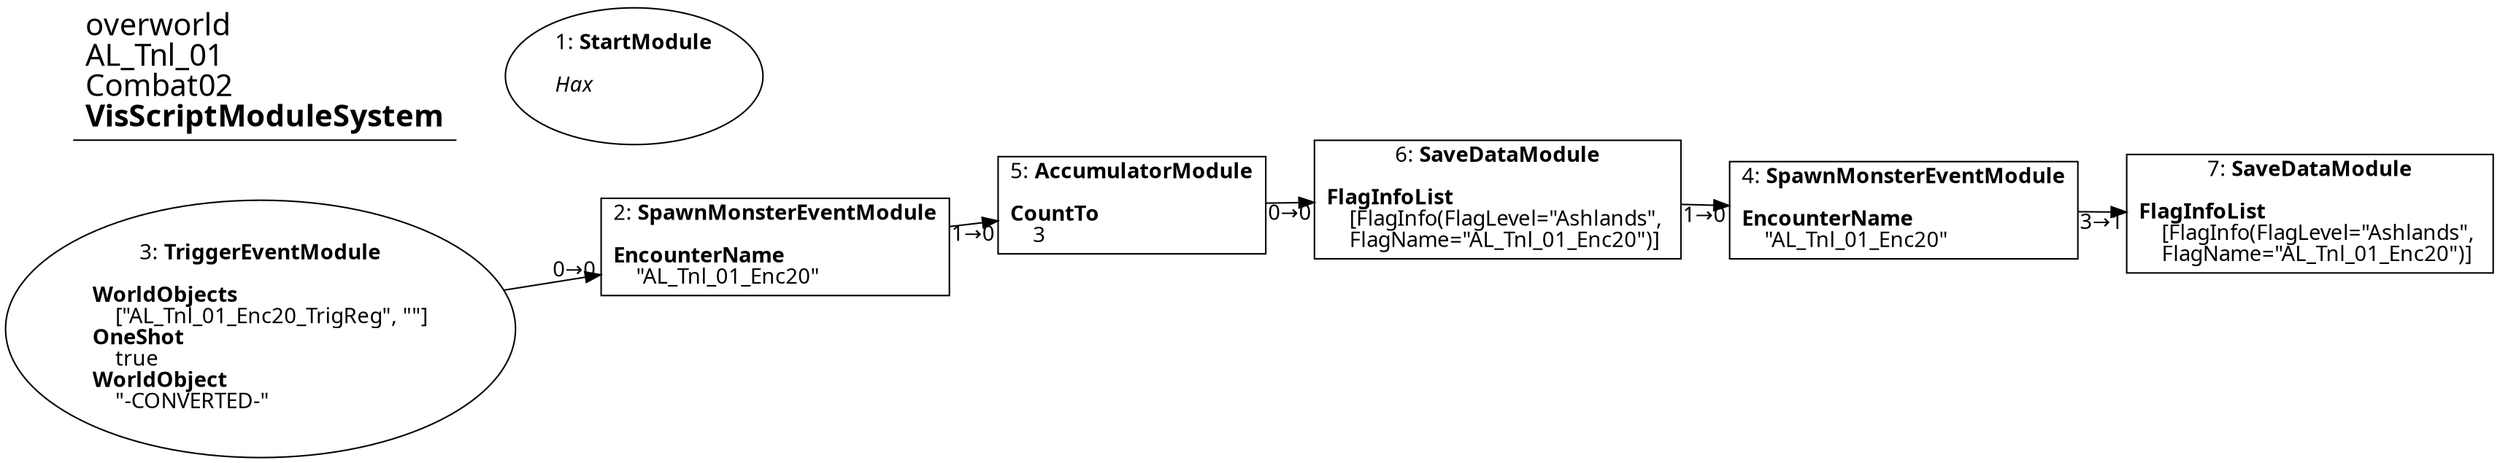 digraph {
    layout = fdp;
    overlap = prism;
    sep = "+16";
    splines = spline;

    node [ shape = box ];

    graph [ fontname = "Segoe UI" ];
    node [ fontname = "Segoe UI" ];
    edge [ fontname = "Segoe UI" ];

    1 [ label = <1: <b>StartModule</b><br/><br/><i>Hax<br align="left"/></i><br align="left"/>> ];
    1 [ shape = oval ]
    1 [ pos = "0.135,-0.192!" ];

    2 [ label = <2: <b>SpawnMonsterEventModule</b><br/><br/><b>EncounterName</b><br align="left"/>    &quot;AL_Tnl_01_Enc20&quot;<br align="left"/>> ];
    2 [ pos = "0.50200003,-0.33200002!" ];
    2 -> 5 [ label = "1→0" ];

    3 [ label = <3: <b>TriggerEventModule</b><br/><br/><b>WorldObjects</b><br align="left"/>    [&quot;AL_Tnl_01_Enc20_TrigReg&quot;, &quot;&quot;]<br align="left"/><b>OneShot</b><br align="left"/>    true<br align="left"/><b>WorldObject</b><br align="left"/>    &quot;-CONVERTED-&quot;<br align="left"/>> ];
    3 [ shape = oval ]
    3 [ pos = "0.096,-0.33200002!" ];
    3 -> 2 [ label = "0→0" ];

    4 [ label = <4: <b>SpawnMonsterEventModule</b><br/><br/><b>EncounterName</b><br align="left"/>    &quot;AL_Tnl_01_Enc20&quot;<br align="left"/>> ];
    4 [ pos = "1.3820001,-0.33400002!" ];
    4 -> 7 [ label = "3→1" ];

    5 [ label = <5: <b>AccumulatorModule</b><br/><br/><b>CountTo</b><br align="left"/>    3<br align="left"/>> ];
    5 [ pos = "0.88500005,-0.335!" ];
    5 -> 6 [ label = "0→0" ];

    6 [ label = <6: <b>SaveDataModule</b><br/><br/><b>FlagInfoList</b><br align="left"/>    [FlagInfo(FlagLevel=&quot;Ashlands&quot;, <br align="left"/>    FlagName=&quot;AL_Tnl_01_Enc20&quot;)]<br align="left"/>> ];
    6 [ pos = "1.144,-0.33200002!" ];
    6 -> 4 [ label = "1→0" ];

    7 [ label = <7: <b>SaveDataModule</b><br/><br/><b>FlagInfoList</b><br align="left"/>    [FlagInfo(FlagLevel=&quot;Ashlands&quot;, <br align="left"/>    FlagName=&quot;AL_Tnl_01_Enc20&quot;)]<br align="left"/>> ];
    7 [ pos = "1.6600001,-0.335!" ];

    title [ pos = "0.095000006,-0.19100001!" ];
    title [ shape = underline ];
    title [ label = <<font point-size="20">overworld<br align="left"/>AL_Tnl_01<br align="left"/>Combat02<br align="left"/><b>VisScriptModuleSystem</b><br align="left"/></font>> ];
}

